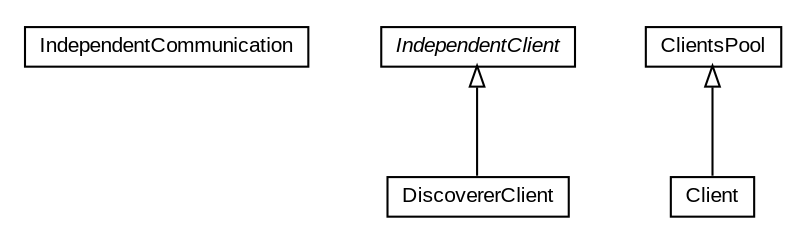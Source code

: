 #!/usr/local/bin/dot
#
# Class diagram 
# Generated by UMLGraph version 5.3 (http://www.umlgraph.org/)
#

digraph G {
	edge [fontname="arial",fontsize=10,labelfontname="arial",labelfontsize=10];
	node [fontname="arial",fontsize=10,shape=plaintext];
	nodesep=0.25;
	ranksep=0.5;
	// context.arch.comm.clients.IndependentCommunication
	c8979 [label=<<table title="context.arch.comm.clients.IndependentCommunication" border="0" cellborder="1" cellspacing="0" cellpadding="2" port="p" href="./IndependentCommunication.html">
		<tr><td><table border="0" cellspacing="0" cellpadding="1">
<tr><td align="center" balign="center"> IndependentCommunication </td></tr>
		</table></td></tr>
		</table>>, fontname="arial", fontcolor="black", fontsize=10.0];
	// context.arch.comm.clients.IndependentClient
	c8980 [label=<<table title="context.arch.comm.clients.IndependentClient" border="0" cellborder="1" cellspacing="0" cellpadding="2" port="p" href="./IndependentClient.html">
		<tr><td><table border="0" cellspacing="0" cellpadding="1">
<tr><td align="center" balign="center"><font face="arial italic"> IndependentClient </font></td></tr>
		</table></td></tr>
		</table>>, fontname="arial", fontcolor="black", fontsize=10.0];
	// context.arch.comm.clients.DiscovererClient
	c8981 [label=<<table title="context.arch.comm.clients.DiscovererClient" border="0" cellborder="1" cellspacing="0" cellpadding="2" port="p" href="./DiscovererClient.html">
		<tr><td><table border="0" cellspacing="0" cellpadding="1">
<tr><td align="center" balign="center"> DiscovererClient </td></tr>
		</table></td></tr>
		</table>>, fontname="arial", fontcolor="black", fontsize=10.0];
	// context.arch.comm.clients.ClientsPool
	c8982 [label=<<table title="context.arch.comm.clients.ClientsPool" border="0" cellborder="1" cellspacing="0" cellpadding="2" port="p" href="./ClientsPool.html">
		<tr><td><table border="0" cellspacing="0" cellpadding="1">
<tr><td align="center" balign="center"> ClientsPool </td></tr>
		</table></td></tr>
		</table>>, fontname="arial", fontcolor="black", fontsize=10.0];
	// context.arch.comm.clients.Client
	c8983 [label=<<table title="context.arch.comm.clients.Client" border="0" cellborder="1" cellspacing="0" cellpadding="2" port="p" href="./Client.html">
		<tr><td><table border="0" cellspacing="0" cellpadding="1">
<tr><td align="center" balign="center"> Client </td></tr>
		</table></td></tr>
		</table>>, fontname="arial", fontcolor="black", fontsize=10.0];
	//context.arch.comm.clients.DiscovererClient extends context.arch.comm.clients.IndependentClient
	c8980:p -> c8981:p [dir=back,arrowtail=empty];
	//context.arch.comm.clients.Client extends context.arch.comm.clients.ClientsPool
	c8982:p -> c8983:p [dir=back,arrowtail=empty];
}

